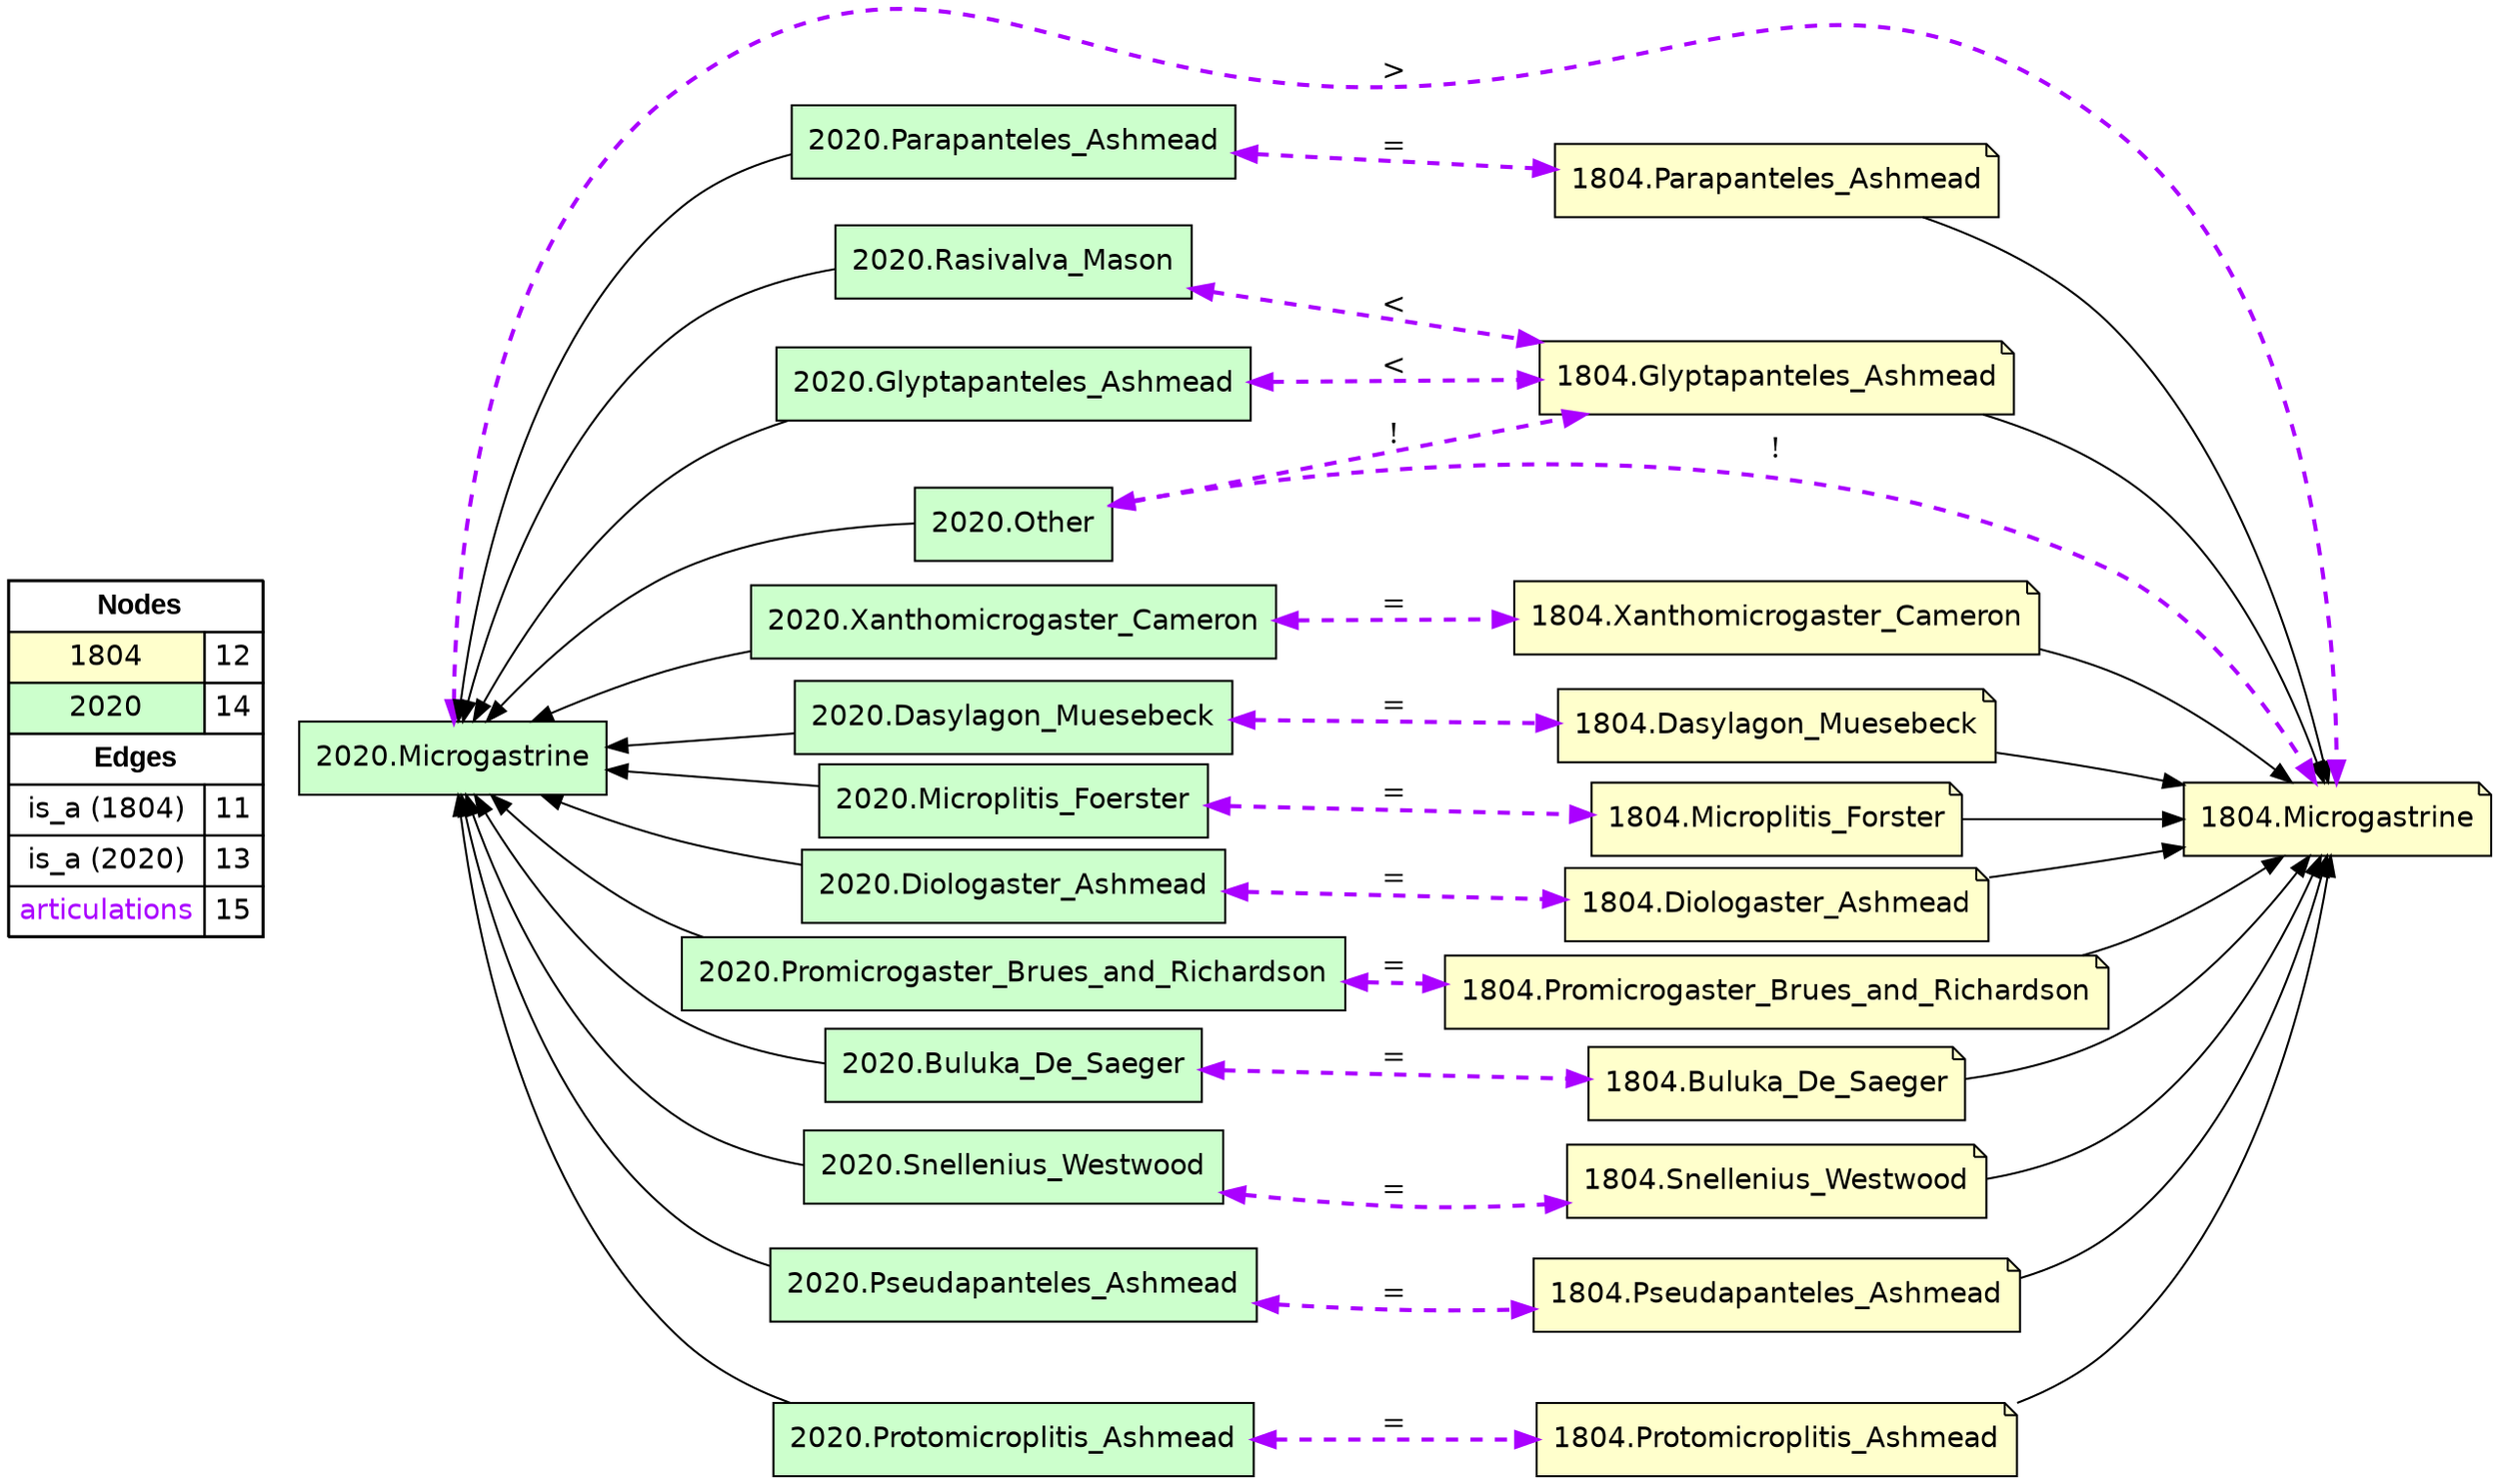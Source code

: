 digraph{
rankdir=LR
node[shape=circle style=filled fillcolor="#FFFFFF"] 
node[shape=note style=filled fillcolor="#FFFFCC" fontname="helvetica"] 
"1804.Xanthomicrogaster_Cameron"
"1804.Diologaster_Ashmead"
"1804.Dasylagon_Muesebeck"
"1804.Buluka_De_Saeger"
"1804.Pseudapanteles_Ashmead"
"1804.Microgastrine"
"1804.Promicrogaster_Brues_and_Richardson"
"1804.Snellenius_Westwood"
"1804.Microplitis_Forster"
"1804.Glyptapanteles_Ashmead"
"1804.Protomicroplitis_Ashmead"
"1804.Parapanteles_Ashmead"
node[shape=circle style=filled fillcolor="#FFFFFF"] 
node[shape=box style=filled fillcolor="#CCFFCC" fontname="helvetica"] 
"2020.Glyptapanteles_Ashmead"
"2020.Parapanteles_Ashmead"
"2020.Rasivalva_Mason"
"2020.Xanthomicrogaster_Cameron"
"2020.Dasylagon_Muesebeck"
"2020.Other"
"2020.Microplitis_Foerster"
"2020.Diologaster_Ashmead"
"2020.Promicrogaster_Brues_and_Richardson"
"2020.Buluka_De_Saeger"
"2020.Snellenius_Westwood"
"2020.Microgastrine"
"2020.Pseudapanteles_Ashmead"
"2020.Protomicroplitis_Ashmead"
edge[style=solid color="#000000" constraint=true penwidth=1 dir=forward]
edge[style=solid color="#000000" constraint=true penwidth=1 dir=forward]
"1804.Xanthomicrogaster_Cameron" -> "1804.Microgastrine"
"1804.Microplitis_Forster" -> "1804.Microgastrine"
"1804.Dasylagon_Muesebeck" -> "1804.Microgastrine"
"1804.Promicrogaster_Brues_and_Richardson" -> "1804.Microgastrine"
"1804.Pseudapanteles_Ashmead" -> "1804.Microgastrine"
"1804.Glyptapanteles_Ashmead" -> "1804.Microgastrine"
"1804.Snellenius_Westwood" -> "1804.Microgastrine"
"1804.Parapanteles_Ashmead" -> "1804.Microgastrine"
"1804.Diologaster_Ashmead" -> "1804.Microgastrine"
"1804.Buluka_De_Saeger" -> "1804.Microgastrine"
"1804.Protomicroplitis_Ashmead" -> "1804.Microgastrine"
edge[style=solid color="#000000" constraint=true penwidth=1 dir=forward]
edge[style=solid color="#000000" constraint=true penwidth=1 dir=forward]
"2020.Microgastrine" -> "2020.Microplitis_Foerster" [dir=back]
"2020.Microgastrine" -> "2020.Xanthomicrogaster_Cameron" [dir=back]
"2020.Microgastrine" -> "2020.Buluka_De_Saeger" [dir=back]
"2020.Microgastrine" -> "2020.Diologaster_Ashmead" [dir=back]
"2020.Microgastrine" -> "2020.Rasivalva_Mason" [dir=back]
"2020.Microgastrine" -> "2020.Parapanteles_Ashmead" [dir=back]
"2020.Microgastrine" -> "2020.Promicrogaster_Brues_and_Richardson" [dir=back]
"2020.Microgastrine" -> "2020.Snellenius_Westwood" [dir=back]
"2020.Microgastrine" -> "2020.Pseudapanteles_Ashmead" [dir=back]
"2020.Microgastrine" -> "2020.Glyptapanteles_Ashmead" [dir=back]
"2020.Microgastrine" -> "2020.Other" [dir=back]
"2020.Microgastrine" -> "2020.Dasylagon_Muesebeck" [dir=back]
"2020.Microgastrine" -> "2020.Protomicroplitis_Ashmead" [dir=back]
edge[style=solid color="#000000" constraint=true penwidth=1 dir=forward]
edge[style=dashed color="#AA00FF" constraint=true penwidth=2 dir=both]
"2020.Microplitis_Foerster" -> "1804.Microplitis_Forster" [label="="]
"2020.Other" -> "1804.Glyptapanteles_Ashmead" [label="!"]
"2020.Protomicroplitis_Ashmead" -> "1804.Protomicroplitis_Ashmead" [label="="]
"2020.Snellenius_Westwood" -> "1804.Snellenius_Westwood" [label="="]
"2020.Rasivalva_Mason" -> "1804.Glyptapanteles_Ashmead" [label="<"]
"2020.Dasylagon_Muesebeck" -> "1804.Dasylagon_Muesebeck" [label="="]
"2020.Xanthomicrogaster_Cameron" -> "1804.Xanthomicrogaster_Cameron" [label="="]
"2020.Microgastrine" -> "1804.Microgastrine" [label=">"]
"2020.Diologaster_Ashmead" -> "1804.Diologaster_Ashmead" [label="="]
"2020.Parapanteles_Ashmead" -> "1804.Parapanteles_Ashmead" [label="="]
"2020.Other" -> "1804.Microgastrine" [label="!"]
"2020.Pseudapanteles_Ashmead" -> "1804.Pseudapanteles_Ashmead" [label="="]
"2020.Promicrogaster_Brues_and_Richardson" -> "1804.Promicrogaster_Brues_and_Richardson" [label="="]
"2020.Glyptapanteles_Ashmead" -> "1804.Glyptapanteles_Ashmead" [label="<"]
"2020.Buluka_De_Saeger" -> "1804.Buluka_De_Saeger" [label="="]
node[shape=box] 
{rank=source Legend [fillcolor= white margin=0 label=< 
 <TABLE BORDER="0" CELLBORDER="1" CELLSPACING="0" CELLPADDING="4"> 
<TR> <TD COLSPAN="2"><font face="Arial Black"> Nodes</font></TD> </TR> 
<TR> 
 <TD bgcolor="#FFFFCC" fontname="helvetica">1804</TD> 
 <TD>12</TD> 
 </TR> 
<TR> 
 <TD bgcolor="#CCFFCC" fontname="helvetica">2020</TD> 
 <TD>14</TD> 
 </TR> 
<TR> <TD COLSPAN="2"><font face = "Arial Black"> Edges </font></TD> </TR> 
<TR> 
 <TD><font color ="#000000">is_a (1804)</font></TD><TD>11</TD>
</TR>
<TR> 
 <TD><font color ="#000000">is_a (2020)</font></TD><TD>13</TD>
</TR>
<TR> 
 <TD><font color ="#AA00FF">articulations</font></TD><TD>15</TD>
</TR>
</TABLE> 
 >] } 
}